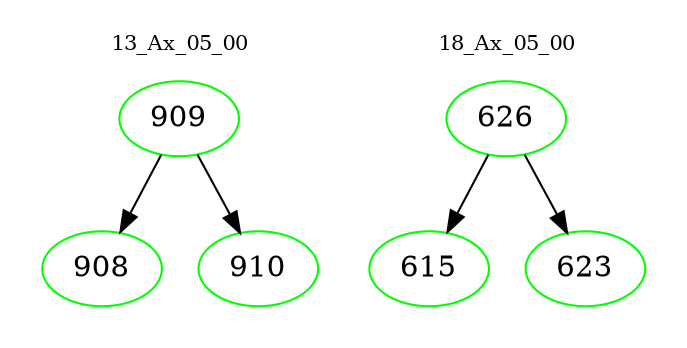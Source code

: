 digraph{
subgraph cluster_0 {
color = white
label = "13_Ax_05_00";
fontsize=10;
T0_909 [label="909", color="green"]
T0_909 -> T0_908 [color="black"]
T0_908 [label="908", color="green"]
T0_909 -> T0_910 [color="black"]
T0_910 [label="910", color="green"]
}
subgraph cluster_1 {
color = white
label = "18_Ax_05_00";
fontsize=10;
T1_626 [label="626", color="green"]
T1_626 -> T1_615 [color="black"]
T1_615 [label="615", color="green"]
T1_626 -> T1_623 [color="black"]
T1_623 [label="623", color="green"]
}
}
